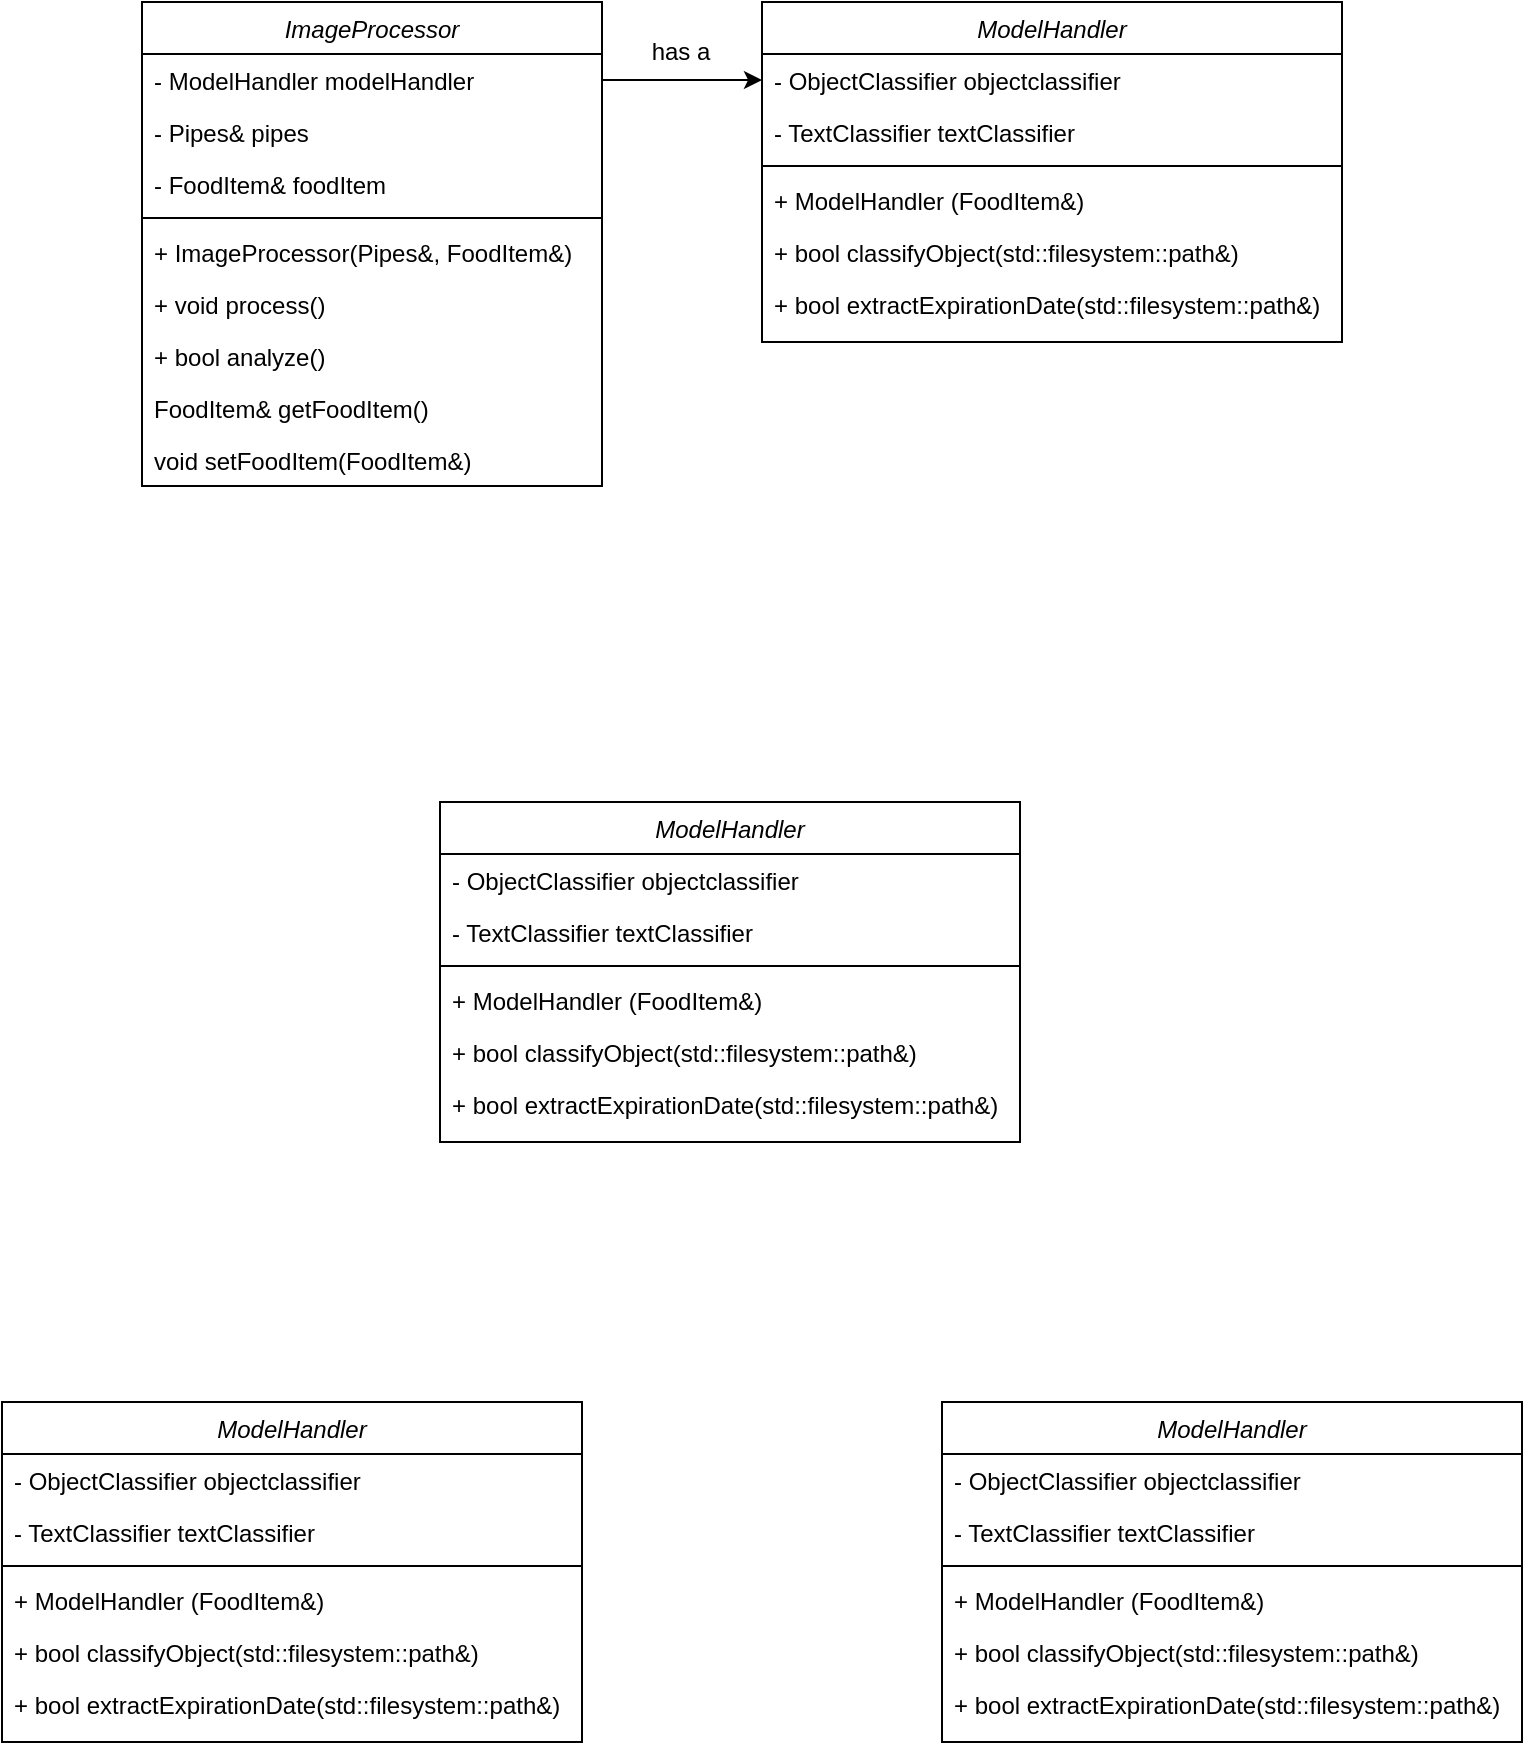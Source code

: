 <mxfile version="26.0.16">
  <diagram id="C5RBs43oDa-KdzZeNtuy" name="Page-1">
    <mxGraphModel dx="733" dy="887" grid="1" gridSize="10" guides="1" tooltips="1" connect="1" arrows="1" fold="1" page="1" pageScale="1" pageWidth="827" pageHeight="1169" math="0" shadow="0">
      <root>
        <mxCell id="WIyWlLk6GJQsqaUBKTNV-0" />
        <mxCell id="WIyWlLk6GJQsqaUBKTNV-1" parent="WIyWlLk6GJQsqaUBKTNV-0" />
        <mxCell id="zkfFHV4jXpPFQw0GAbJ--0" value="ImageProcessor" style="swimlane;fontStyle=2;align=center;verticalAlign=top;childLayout=stackLayout;horizontal=1;startSize=26;horizontalStack=0;resizeParent=1;resizeLast=0;collapsible=1;marginBottom=0;rounded=0;shadow=0;strokeWidth=1;" parent="WIyWlLk6GJQsqaUBKTNV-1" vertex="1">
          <mxGeometry x="120" y="30" width="230" height="242" as="geometry">
            <mxRectangle x="220" y="120" width="160" height="26" as="alternateBounds" />
          </mxGeometry>
        </mxCell>
        <mxCell id="zkfFHV4jXpPFQw0GAbJ--1" value="- ModelHandler modelHandler" style="text;align=left;verticalAlign=top;spacingLeft=4;spacingRight=4;overflow=hidden;rotatable=0;points=[[0,0.5],[1,0.5]];portConstraint=eastwest;" parent="zkfFHV4jXpPFQw0GAbJ--0" vertex="1">
          <mxGeometry y="26" width="230" height="26" as="geometry" />
        </mxCell>
        <mxCell id="zkfFHV4jXpPFQw0GAbJ--2" value="- Pipes&amp; pipes" style="text;align=left;verticalAlign=top;spacingLeft=4;spacingRight=4;overflow=hidden;rotatable=0;points=[[0,0.5],[1,0.5]];portConstraint=eastwest;rounded=0;shadow=0;html=0;" parent="zkfFHV4jXpPFQw0GAbJ--0" vertex="1">
          <mxGeometry y="52" width="230" height="26" as="geometry" />
        </mxCell>
        <mxCell id="zkfFHV4jXpPFQw0GAbJ--3" value="- FoodItem&amp; foodItem" style="text;align=left;verticalAlign=top;spacingLeft=4;spacingRight=4;overflow=hidden;rotatable=0;points=[[0,0.5],[1,0.5]];portConstraint=eastwest;rounded=0;shadow=0;html=0;" parent="zkfFHV4jXpPFQw0GAbJ--0" vertex="1">
          <mxGeometry y="78" width="230" height="26" as="geometry" />
        </mxCell>
        <mxCell id="zkfFHV4jXpPFQw0GAbJ--4" value="" style="line;html=1;strokeWidth=1;align=left;verticalAlign=middle;spacingTop=-1;spacingLeft=3;spacingRight=3;rotatable=0;labelPosition=right;points=[];portConstraint=eastwest;" parent="zkfFHV4jXpPFQw0GAbJ--0" vertex="1">
          <mxGeometry y="104" width="230" height="8" as="geometry" />
        </mxCell>
        <mxCell id="IjfdBKLUIZ9b7VgdfdgF-4" value="+ ImageProcessor(Pipes&amp;, FoodItem&amp;)" style="text;align=left;verticalAlign=top;spacingLeft=4;spacingRight=4;overflow=hidden;rotatable=0;points=[[0,0.5],[1,0.5]];portConstraint=eastwest;" vertex="1" parent="zkfFHV4jXpPFQw0GAbJ--0">
          <mxGeometry y="112" width="230" height="26" as="geometry" />
        </mxCell>
        <mxCell id="zkfFHV4jXpPFQw0GAbJ--5" value="+ void process()" style="text;align=left;verticalAlign=top;spacingLeft=4;spacingRight=4;overflow=hidden;rotatable=0;points=[[0,0.5],[1,0.5]];portConstraint=eastwest;" parent="zkfFHV4jXpPFQw0GAbJ--0" vertex="1">
          <mxGeometry y="138" width="230" height="26" as="geometry" />
        </mxCell>
        <mxCell id="IjfdBKLUIZ9b7VgdfdgF-1" value="+ bool analyze()" style="text;align=left;verticalAlign=top;spacingLeft=4;spacingRight=4;overflow=hidden;rotatable=0;points=[[0,0.5],[1,0.5]];portConstraint=eastwest;" vertex="1" parent="zkfFHV4jXpPFQw0GAbJ--0">
          <mxGeometry y="164" width="230" height="26" as="geometry" />
        </mxCell>
        <mxCell id="IjfdBKLUIZ9b7VgdfdgF-3" value="FoodItem&amp; getFoodItem()" style="text;align=left;verticalAlign=top;spacingLeft=4;spacingRight=4;overflow=hidden;rotatable=0;points=[[0,0.5],[1,0.5]];portConstraint=eastwest;" vertex="1" parent="zkfFHV4jXpPFQw0GAbJ--0">
          <mxGeometry y="190" width="230" height="26" as="geometry" />
        </mxCell>
        <mxCell id="IjfdBKLUIZ9b7VgdfdgF-2" value="void setFoodItem(FoodItem&amp;)" style="text;align=left;verticalAlign=top;spacingLeft=4;spacingRight=4;overflow=hidden;rotatable=0;points=[[0,0.5],[1,0.5]];portConstraint=eastwest;" vertex="1" parent="zkfFHV4jXpPFQw0GAbJ--0">
          <mxGeometry y="216" width="230" height="26" as="geometry" />
        </mxCell>
        <mxCell id="IjfdBKLUIZ9b7VgdfdgF-5" value="ModelHandler" style="swimlane;fontStyle=2;align=center;verticalAlign=top;childLayout=stackLayout;horizontal=1;startSize=26;horizontalStack=0;resizeParent=1;resizeLast=0;collapsible=1;marginBottom=0;rounded=0;shadow=0;strokeWidth=1;" vertex="1" parent="WIyWlLk6GJQsqaUBKTNV-1">
          <mxGeometry x="430" y="30" width="290" height="170" as="geometry">
            <mxRectangle x="220" y="120" width="160" height="26" as="alternateBounds" />
          </mxGeometry>
        </mxCell>
        <mxCell id="IjfdBKLUIZ9b7VgdfdgF-6" value="- ObjectClassifier objectclassifier" style="text;align=left;verticalAlign=top;spacingLeft=4;spacingRight=4;overflow=hidden;rotatable=0;points=[[0,0.5],[1,0.5]];portConstraint=eastwest;" vertex="1" parent="IjfdBKLUIZ9b7VgdfdgF-5">
          <mxGeometry y="26" width="290" height="26" as="geometry" />
        </mxCell>
        <mxCell id="IjfdBKLUIZ9b7VgdfdgF-7" value="- TextClassifier textClassifier" style="text;align=left;verticalAlign=top;spacingLeft=4;spacingRight=4;overflow=hidden;rotatable=0;points=[[0,0.5],[1,0.5]];portConstraint=eastwest;rounded=0;shadow=0;html=0;" vertex="1" parent="IjfdBKLUIZ9b7VgdfdgF-5">
          <mxGeometry y="52" width="290" height="26" as="geometry" />
        </mxCell>
        <mxCell id="IjfdBKLUIZ9b7VgdfdgF-9" value="" style="line;html=1;strokeWidth=1;align=left;verticalAlign=middle;spacingTop=-1;spacingLeft=3;spacingRight=3;rotatable=0;labelPosition=right;points=[];portConstraint=eastwest;" vertex="1" parent="IjfdBKLUIZ9b7VgdfdgF-5">
          <mxGeometry y="78" width="290" height="8" as="geometry" />
        </mxCell>
        <mxCell id="IjfdBKLUIZ9b7VgdfdgF-10" value="+ ModelHandler (FoodItem&amp;)" style="text;align=left;verticalAlign=top;spacingLeft=4;spacingRight=4;overflow=hidden;rotatable=0;points=[[0,0.5],[1,0.5]];portConstraint=eastwest;" vertex="1" parent="IjfdBKLUIZ9b7VgdfdgF-5">
          <mxGeometry y="86" width="290" height="26" as="geometry" />
        </mxCell>
        <mxCell id="IjfdBKLUIZ9b7VgdfdgF-11" value="+ bool classifyObject(std::filesystem::path&amp;)" style="text;align=left;verticalAlign=top;spacingLeft=4;spacingRight=4;overflow=hidden;rotatable=0;points=[[0,0.5],[1,0.5]];portConstraint=eastwest;" vertex="1" parent="IjfdBKLUIZ9b7VgdfdgF-5">
          <mxGeometry y="112" width="290" height="26" as="geometry" />
        </mxCell>
        <mxCell id="IjfdBKLUIZ9b7VgdfdgF-12" value="+ bool extractExpirationDate(std::filesystem::path&amp;)" style="text;align=left;verticalAlign=top;spacingLeft=4;spacingRight=4;overflow=hidden;rotatable=0;points=[[0,0.5],[1,0.5]];portConstraint=eastwest;" vertex="1" parent="IjfdBKLUIZ9b7VgdfdgF-5">
          <mxGeometry y="138" width="290" height="26" as="geometry" />
        </mxCell>
        <mxCell id="IjfdBKLUIZ9b7VgdfdgF-15" style="edgeStyle=orthogonalEdgeStyle;rounded=0;orthogonalLoop=1;jettySize=auto;html=1;entryX=0;entryY=0.5;entryDx=0;entryDy=0;" edge="1" parent="WIyWlLk6GJQsqaUBKTNV-1" source="zkfFHV4jXpPFQw0GAbJ--1" target="IjfdBKLUIZ9b7VgdfdgF-6">
          <mxGeometry relative="1" as="geometry" />
        </mxCell>
        <mxCell id="IjfdBKLUIZ9b7VgdfdgF-16" value="has a" style="text;html=1;align=center;verticalAlign=middle;resizable=0;points=[];autosize=1;strokeColor=none;fillColor=none;" vertex="1" parent="WIyWlLk6GJQsqaUBKTNV-1">
          <mxGeometry x="364" y="40" width="50" height="30" as="geometry" />
        </mxCell>
        <mxCell id="IjfdBKLUIZ9b7VgdfdgF-17" value="ModelHandler" style="swimlane;fontStyle=2;align=center;verticalAlign=top;childLayout=stackLayout;horizontal=1;startSize=26;horizontalStack=0;resizeParent=1;resizeLast=0;collapsible=1;marginBottom=0;rounded=0;shadow=0;strokeWidth=1;" vertex="1" parent="WIyWlLk6GJQsqaUBKTNV-1">
          <mxGeometry x="50" y="730" width="290" height="170" as="geometry">
            <mxRectangle x="220" y="120" width="160" height="26" as="alternateBounds" />
          </mxGeometry>
        </mxCell>
        <mxCell id="IjfdBKLUIZ9b7VgdfdgF-18" value="- ObjectClassifier objectclassifier" style="text;align=left;verticalAlign=top;spacingLeft=4;spacingRight=4;overflow=hidden;rotatable=0;points=[[0,0.5],[1,0.5]];portConstraint=eastwest;" vertex="1" parent="IjfdBKLUIZ9b7VgdfdgF-17">
          <mxGeometry y="26" width="290" height="26" as="geometry" />
        </mxCell>
        <mxCell id="IjfdBKLUIZ9b7VgdfdgF-19" value="- TextClassifier textClassifier" style="text;align=left;verticalAlign=top;spacingLeft=4;spacingRight=4;overflow=hidden;rotatable=0;points=[[0,0.5],[1,0.5]];portConstraint=eastwest;rounded=0;shadow=0;html=0;" vertex="1" parent="IjfdBKLUIZ9b7VgdfdgF-17">
          <mxGeometry y="52" width="290" height="26" as="geometry" />
        </mxCell>
        <mxCell id="IjfdBKLUIZ9b7VgdfdgF-20" value="" style="line;html=1;strokeWidth=1;align=left;verticalAlign=middle;spacingTop=-1;spacingLeft=3;spacingRight=3;rotatable=0;labelPosition=right;points=[];portConstraint=eastwest;" vertex="1" parent="IjfdBKLUIZ9b7VgdfdgF-17">
          <mxGeometry y="78" width="290" height="8" as="geometry" />
        </mxCell>
        <mxCell id="IjfdBKLUIZ9b7VgdfdgF-21" value="+ ModelHandler (FoodItem&amp;)" style="text;align=left;verticalAlign=top;spacingLeft=4;spacingRight=4;overflow=hidden;rotatable=0;points=[[0,0.5],[1,0.5]];portConstraint=eastwest;" vertex="1" parent="IjfdBKLUIZ9b7VgdfdgF-17">
          <mxGeometry y="86" width="290" height="26" as="geometry" />
        </mxCell>
        <mxCell id="IjfdBKLUIZ9b7VgdfdgF-22" value="+ bool classifyObject(std::filesystem::path&amp;)" style="text;align=left;verticalAlign=top;spacingLeft=4;spacingRight=4;overflow=hidden;rotatable=0;points=[[0,0.5],[1,0.5]];portConstraint=eastwest;" vertex="1" parent="IjfdBKLUIZ9b7VgdfdgF-17">
          <mxGeometry y="112" width="290" height="26" as="geometry" />
        </mxCell>
        <mxCell id="IjfdBKLUIZ9b7VgdfdgF-23" value="+ bool extractExpirationDate(std::filesystem::path&amp;)" style="text;align=left;verticalAlign=top;spacingLeft=4;spacingRight=4;overflow=hidden;rotatable=0;points=[[0,0.5],[1,0.5]];portConstraint=eastwest;" vertex="1" parent="IjfdBKLUIZ9b7VgdfdgF-17">
          <mxGeometry y="138" width="290" height="26" as="geometry" />
        </mxCell>
        <mxCell id="IjfdBKLUIZ9b7VgdfdgF-24" value="ModelHandler" style="swimlane;fontStyle=2;align=center;verticalAlign=top;childLayout=stackLayout;horizontal=1;startSize=26;horizontalStack=0;resizeParent=1;resizeLast=0;collapsible=1;marginBottom=0;rounded=0;shadow=0;strokeWidth=1;" vertex="1" parent="WIyWlLk6GJQsqaUBKTNV-1">
          <mxGeometry x="520" y="730" width="290" height="170" as="geometry">
            <mxRectangle x="220" y="120" width="160" height="26" as="alternateBounds" />
          </mxGeometry>
        </mxCell>
        <mxCell id="IjfdBKLUIZ9b7VgdfdgF-25" value="- ObjectClassifier objectclassifier" style="text;align=left;verticalAlign=top;spacingLeft=4;spacingRight=4;overflow=hidden;rotatable=0;points=[[0,0.5],[1,0.5]];portConstraint=eastwest;" vertex="1" parent="IjfdBKLUIZ9b7VgdfdgF-24">
          <mxGeometry y="26" width="290" height="26" as="geometry" />
        </mxCell>
        <mxCell id="IjfdBKLUIZ9b7VgdfdgF-26" value="- TextClassifier textClassifier" style="text;align=left;verticalAlign=top;spacingLeft=4;spacingRight=4;overflow=hidden;rotatable=0;points=[[0,0.5],[1,0.5]];portConstraint=eastwest;rounded=0;shadow=0;html=0;" vertex="1" parent="IjfdBKLUIZ9b7VgdfdgF-24">
          <mxGeometry y="52" width="290" height="26" as="geometry" />
        </mxCell>
        <mxCell id="IjfdBKLUIZ9b7VgdfdgF-27" value="" style="line;html=1;strokeWidth=1;align=left;verticalAlign=middle;spacingTop=-1;spacingLeft=3;spacingRight=3;rotatable=0;labelPosition=right;points=[];portConstraint=eastwest;" vertex="1" parent="IjfdBKLUIZ9b7VgdfdgF-24">
          <mxGeometry y="78" width="290" height="8" as="geometry" />
        </mxCell>
        <mxCell id="IjfdBKLUIZ9b7VgdfdgF-28" value="+ ModelHandler (FoodItem&amp;)" style="text;align=left;verticalAlign=top;spacingLeft=4;spacingRight=4;overflow=hidden;rotatable=0;points=[[0,0.5],[1,0.5]];portConstraint=eastwest;" vertex="1" parent="IjfdBKLUIZ9b7VgdfdgF-24">
          <mxGeometry y="86" width="290" height="26" as="geometry" />
        </mxCell>
        <mxCell id="IjfdBKLUIZ9b7VgdfdgF-29" value="+ bool classifyObject(std::filesystem::path&amp;)" style="text;align=left;verticalAlign=top;spacingLeft=4;spacingRight=4;overflow=hidden;rotatable=0;points=[[0,0.5],[1,0.5]];portConstraint=eastwest;" vertex="1" parent="IjfdBKLUIZ9b7VgdfdgF-24">
          <mxGeometry y="112" width="290" height="26" as="geometry" />
        </mxCell>
        <mxCell id="IjfdBKLUIZ9b7VgdfdgF-30" value="+ bool extractExpirationDate(std::filesystem::path&amp;)" style="text;align=left;verticalAlign=top;spacingLeft=4;spacingRight=4;overflow=hidden;rotatable=0;points=[[0,0.5],[1,0.5]];portConstraint=eastwest;" vertex="1" parent="IjfdBKLUIZ9b7VgdfdgF-24">
          <mxGeometry y="138" width="290" height="26" as="geometry" />
        </mxCell>
        <mxCell id="IjfdBKLUIZ9b7VgdfdgF-31" value="ModelHandler" style="swimlane;fontStyle=2;align=center;verticalAlign=top;childLayout=stackLayout;horizontal=1;startSize=26;horizontalStack=0;resizeParent=1;resizeLast=0;collapsible=1;marginBottom=0;rounded=0;shadow=0;strokeWidth=1;" vertex="1" parent="WIyWlLk6GJQsqaUBKTNV-1">
          <mxGeometry x="269" y="430" width="290" height="170" as="geometry">
            <mxRectangle x="220" y="120" width="160" height="26" as="alternateBounds" />
          </mxGeometry>
        </mxCell>
        <mxCell id="IjfdBKLUIZ9b7VgdfdgF-32" value="- ObjectClassifier objectclassifier" style="text;align=left;verticalAlign=top;spacingLeft=4;spacingRight=4;overflow=hidden;rotatable=0;points=[[0,0.5],[1,0.5]];portConstraint=eastwest;" vertex="1" parent="IjfdBKLUIZ9b7VgdfdgF-31">
          <mxGeometry y="26" width="290" height="26" as="geometry" />
        </mxCell>
        <mxCell id="IjfdBKLUIZ9b7VgdfdgF-33" value="- TextClassifier textClassifier" style="text;align=left;verticalAlign=top;spacingLeft=4;spacingRight=4;overflow=hidden;rotatable=0;points=[[0,0.5],[1,0.5]];portConstraint=eastwest;rounded=0;shadow=0;html=0;" vertex="1" parent="IjfdBKLUIZ9b7VgdfdgF-31">
          <mxGeometry y="52" width="290" height="26" as="geometry" />
        </mxCell>
        <mxCell id="IjfdBKLUIZ9b7VgdfdgF-34" value="" style="line;html=1;strokeWidth=1;align=left;verticalAlign=middle;spacingTop=-1;spacingLeft=3;spacingRight=3;rotatable=0;labelPosition=right;points=[];portConstraint=eastwest;" vertex="1" parent="IjfdBKLUIZ9b7VgdfdgF-31">
          <mxGeometry y="78" width="290" height="8" as="geometry" />
        </mxCell>
        <mxCell id="IjfdBKLUIZ9b7VgdfdgF-35" value="+ ModelHandler (FoodItem&amp;)" style="text;align=left;verticalAlign=top;spacingLeft=4;spacingRight=4;overflow=hidden;rotatable=0;points=[[0,0.5],[1,0.5]];portConstraint=eastwest;" vertex="1" parent="IjfdBKLUIZ9b7VgdfdgF-31">
          <mxGeometry y="86" width="290" height="26" as="geometry" />
        </mxCell>
        <mxCell id="IjfdBKLUIZ9b7VgdfdgF-36" value="+ bool classifyObject(std::filesystem::path&amp;)" style="text;align=left;verticalAlign=top;spacingLeft=4;spacingRight=4;overflow=hidden;rotatable=0;points=[[0,0.5],[1,0.5]];portConstraint=eastwest;" vertex="1" parent="IjfdBKLUIZ9b7VgdfdgF-31">
          <mxGeometry y="112" width="290" height="26" as="geometry" />
        </mxCell>
        <mxCell id="IjfdBKLUIZ9b7VgdfdgF-37" value="+ bool extractExpirationDate(std::filesystem::path&amp;)" style="text;align=left;verticalAlign=top;spacingLeft=4;spacingRight=4;overflow=hidden;rotatable=0;points=[[0,0.5],[1,0.5]];portConstraint=eastwest;" vertex="1" parent="IjfdBKLUIZ9b7VgdfdgF-31">
          <mxGeometry y="138" width="290" height="26" as="geometry" />
        </mxCell>
      </root>
    </mxGraphModel>
  </diagram>
</mxfile>
